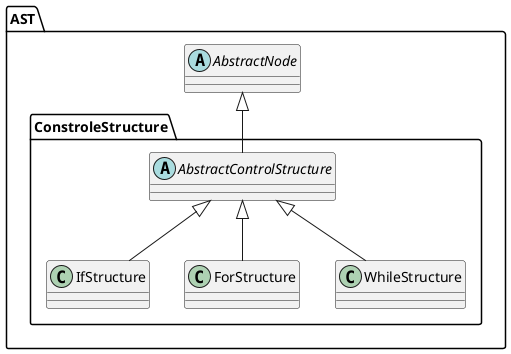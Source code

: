 @startuml

package AST {
    abstract class AbstractNode
    
    package ConstroleStructure {
        abstract class AbstractControlStructure
        class IfStructure
        class ForStructure
        class WhileStructure
    }
}
        
AbstractNode <|-- AbstractControlStructure

AbstractControlStructure <|-- IfStructure
AbstractControlStructure <|-- ForStructure
AbstractControlStructure <|-- WhileStructure

@enduml
